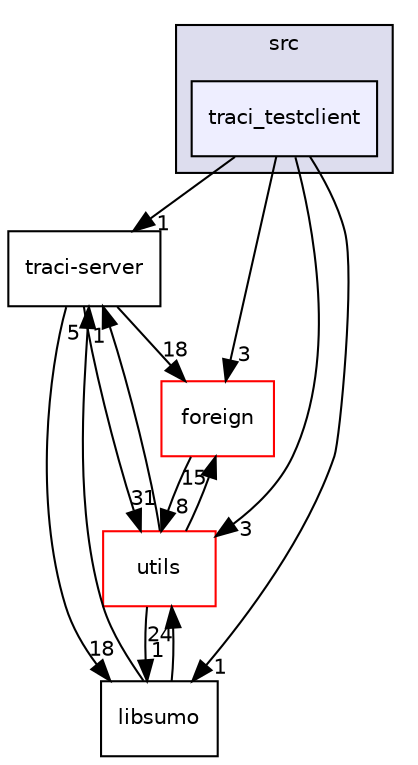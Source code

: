 digraph "traci_testclient" {
  compound=true
  node [ fontsize="10", fontname="Helvetica"];
  edge [ labelfontsize="10", labelfontname="Helvetica"];
  subgraph clusterdir_68267d1309a1af8e8297ef4c3efbcdba {
    graph [ bgcolor="#ddddee", pencolor="black", label="src" fontname="Helvetica", fontsize="10", URL="dir_68267d1309a1af8e8297ef4c3efbcdba.html"]
  dir_a3837e6bec99cd9a4e88121fcf41704e [shape=box, label="traci_testclient", style="filled", fillcolor="#eeeeff", pencolor="black", URL="dir_a3837e6bec99cd9a4e88121fcf41704e.html"];
  }
  dir_a8ab92adb89b90b3b54a91dd5b60b1b0 [shape=box label="traci-server" URL="dir_a8ab92adb89b90b3b54a91dd5b60b1b0.html"];
  dir_581ffce49224a01af157a30f30164bcb [shape=box label="foreign" fillcolor="white" style="filled" color="red" URL="dir_581ffce49224a01af157a30f30164bcb.html"];
  dir_07cbfa4c1dce78cb76f12fd15a979504 [shape=box label="libsumo" URL="dir_07cbfa4c1dce78cb76f12fd15a979504.html"];
  dir_313caf1132e152dd9b58bea13a4052ca [shape=box label="utils" fillcolor="white" style="filled" color="red" URL="dir_313caf1132e152dd9b58bea13a4052ca.html"];
  dir_a3837e6bec99cd9a4e88121fcf41704e->dir_a8ab92adb89b90b3b54a91dd5b60b1b0 [headlabel="1", labeldistance=1.5 headhref="dir_000068_000067.html"];
  dir_a3837e6bec99cd9a4e88121fcf41704e->dir_581ffce49224a01af157a30f30164bcb [headlabel="3", labeldistance=1.5 headhref="dir_000068_000011.html"];
  dir_a3837e6bec99cd9a4e88121fcf41704e->dir_07cbfa4c1dce78cb76f12fd15a979504 [headlabel="1", labeldistance=1.5 headhref="dir_000068_000018.html"];
  dir_a3837e6bec99cd9a4e88121fcf41704e->dir_313caf1132e152dd9b58bea13a4052ca [headlabel="3", labeldistance=1.5 headhref="dir_000068_000001.html"];
  dir_a8ab92adb89b90b3b54a91dd5b60b1b0->dir_581ffce49224a01af157a30f30164bcb [headlabel="18", labeldistance=1.5 headhref="dir_000067_000011.html"];
  dir_a8ab92adb89b90b3b54a91dd5b60b1b0->dir_07cbfa4c1dce78cb76f12fd15a979504 [headlabel="18", labeldistance=1.5 headhref="dir_000067_000018.html"];
  dir_a8ab92adb89b90b3b54a91dd5b60b1b0->dir_313caf1132e152dd9b58bea13a4052ca [headlabel="31", labeldistance=1.5 headhref="dir_000067_000001.html"];
  dir_581ffce49224a01af157a30f30164bcb->dir_313caf1132e152dd9b58bea13a4052ca [headlabel="8", labeldistance=1.5 headhref="dir_000011_000001.html"];
  dir_07cbfa4c1dce78cb76f12fd15a979504->dir_a8ab92adb89b90b3b54a91dd5b60b1b0 [headlabel="5", labeldistance=1.5 headhref="dir_000018_000067.html"];
  dir_07cbfa4c1dce78cb76f12fd15a979504->dir_313caf1132e152dd9b58bea13a4052ca [headlabel="24", labeldistance=1.5 headhref="dir_000018_000001.html"];
  dir_313caf1132e152dd9b58bea13a4052ca->dir_a8ab92adb89b90b3b54a91dd5b60b1b0 [headlabel="1", labeldistance=1.5 headhref="dir_000001_000067.html"];
  dir_313caf1132e152dd9b58bea13a4052ca->dir_581ffce49224a01af157a30f30164bcb [headlabel="15", labeldistance=1.5 headhref="dir_000001_000011.html"];
  dir_313caf1132e152dd9b58bea13a4052ca->dir_07cbfa4c1dce78cb76f12fd15a979504 [headlabel="1", labeldistance=1.5 headhref="dir_000001_000018.html"];
}

